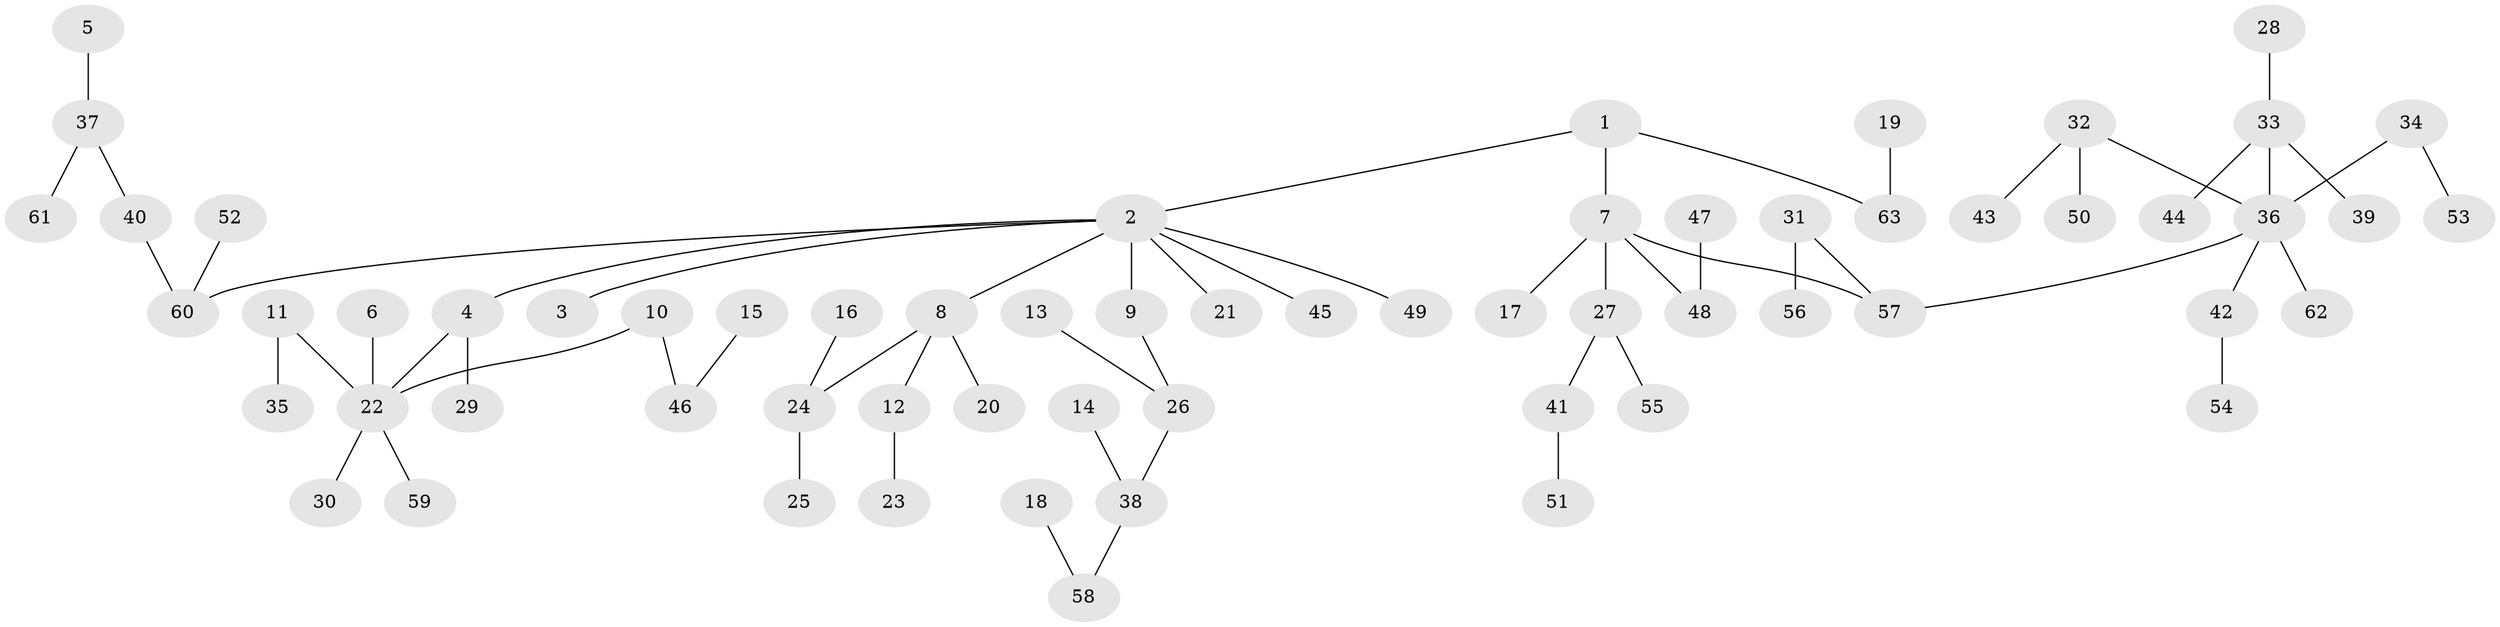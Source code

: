 // original degree distribution, {6: 0.024, 3: 0.136, 5: 0.016, 4: 0.08, 2: 0.24, 1: 0.496, 7: 0.008}
// Generated by graph-tools (version 1.1) at 2025/50/03/09/25 03:50:22]
// undirected, 63 vertices, 62 edges
graph export_dot {
graph [start="1"]
  node [color=gray90,style=filled];
  1;
  2;
  3;
  4;
  5;
  6;
  7;
  8;
  9;
  10;
  11;
  12;
  13;
  14;
  15;
  16;
  17;
  18;
  19;
  20;
  21;
  22;
  23;
  24;
  25;
  26;
  27;
  28;
  29;
  30;
  31;
  32;
  33;
  34;
  35;
  36;
  37;
  38;
  39;
  40;
  41;
  42;
  43;
  44;
  45;
  46;
  47;
  48;
  49;
  50;
  51;
  52;
  53;
  54;
  55;
  56;
  57;
  58;
  59;
  60;
  61;
  62;
  63;
  1 -- 2 [weight=1.0];
  1 -- 7 [weight=1.0];
  1 -- 63 [weight=1.0];
  2 -- 3 [weight=1.0];
  2 -- 4 [weight=1.0];
  2 -- 8 [weight=1.0];
  2 -- 9 [weight=1.0];
  2 -- 21 [weight=1.0];
  2 -- 45 [weight=1.0];
  2 -- 49 [weight=1.0];
  2 -- 60 [weight=1.0];
  4 -- 22 [weight=1.0];
  4 -- 29 [weight=1.0];
  5 -- 37 [weight=1.0];
  6 -- 22 [weight=1.0];
  7 -- 17 [weight=1.0];
  7 -- 27 [weight=1.0];
  7 -- 48 [weight=1.0];
  7 -- 57 [weight=1.0];
  8 -- 12 [weight=1.0];
  8 -- 20 [weight=1.0];
  8 -- 24 [weight=1.0];
  9 -- 26 [weight=1.0];
  10 -- 22 [weight=1.0];
  10 -- 46 [weight=1.0];
  11 -- 22 [weight=1.0];
  11 -- 35 [weight=1.0];
  12 -- 23 [weight=1.0];
  13 -- 26 [weight=1.0];
  14 -- 38 [weight=1.0];
  15 -- 46 [weight=1.0];
  16 -- 24 [weight=1.0];
  18 -- 58 [weight=1.0];
  19 -- 63 [weight=1.0];
  22 -- 30 [weight=1.0];
  22 -- 59 [weight=1.0];
  24 -- 25 [weight=1.0];
  26 -- 38 [weight=1.0];
  27 -- 41 [weight=1.0];
  27 -- 55 [weight=1.0];
  28 -- 33 [weight=1.0];
  31 -- 56 [weight=1.0];
  31 -- 57 [weight=1.0];
  32 -- 36 [weight=1.0];
  32 -- 43 [weight=1.0];
  32 -- 50 [weight=1.0];
  33 -- 36 [weight=1.0];
  33 -- 39 [weight=1.0];
  33 -- 44 [weight=1.0];
  34 -- 36 [weight=1.0];
  34 -- 53 [weight=1.0];
  36 -- 42 [weight=1.0];
  36 -- 57 [weight=1.0];
  36 -- 62 [weight=1.0];
  37 -- 40 [weight=1.0];
  37 -- 61 [weight=1.0];
  38 -- 58 [weight=1.0];
  40 -- 60 [weight=1.0];
  41 -- 51 [weight=1.0];
  42 -- 54 [weight=1.0];
  47 -- 48 [weight=1.0];
  52 -- 60 [weight=1.0];
}
